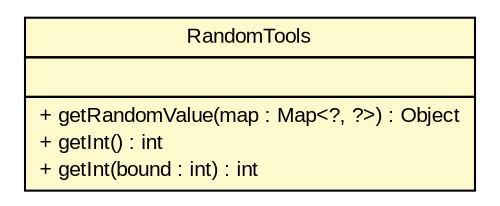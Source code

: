 #!/usr/local/bin/dot
#
# Class diagram 
# Generated by UMLGraph version R5_6-24-gf6e263 (http://www.umlgraph.org/)
#

digraph G {
	edge [fontname="arial",fontsize=10,labelfontname="arial",labelfontsize=10];
	node [fontname="arial",fontsize=10,shape=plaintext];
	nodesep=0.25;
	ranksep=0.5;
	// gov.sandia.cf.tools.RandomTools
	c374824 [label=<<table title="gov.sandia.cf.tools.RandomTools" border="0" cellborder="1" cellspacing="0" cellpadding="2" port="p" bgcolor="lemonChiffon" href="./RandomTools.html">
		<tr><td><table border="0" cellspacing="0" cellpadding="1">
<tr><td align="center" balign="center"> RandomTools </td></tr>
		</table></td></tr>
		<tr><td><table border="0" cellspacing="0" cellpadding="1">
<tr><td align="left" balign="left">  </td></tr>
		</table></td></tr>
		<tr><td><table border="0" cellspacing="0" cellpadding="1">
<tr><td align="left" balign="left"> + getRandomValue(map : Map&lt;?, ?&gt;) : Object </td></tr>
<tr><td align="left" balign="left"> + getInt() : int </td></tr>
<tr><td align="left" balign="left"> + getInt(bound : int) : int </td></tr>
		</table></td></tr>
		</table>>, URL="./RandomTools.html", fontname="arial", fontcolor="black", fontsize=10.0];
}


